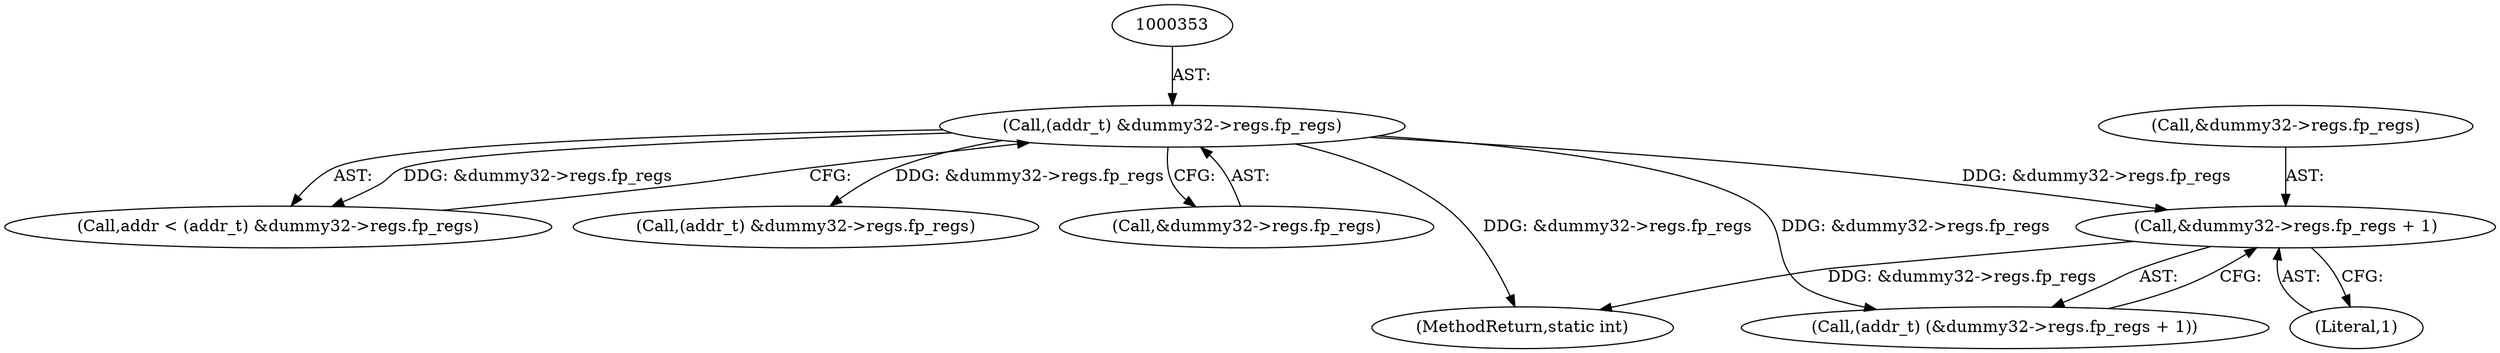 digraph "0_linux_dab6cf55f81a6e16b8147aed9a843e1691dcd318_0@pointer" {
"1000369" [label="(Call,&dummy32->regs.fp_regs + 1)"];
"1000352" [label="(Call,(addr_t) &dummy32->regs.fp_regs)"];
"1000370" [label="(Call,&dummy32->regs.fp_regs)"];
"1000367" [label="(Call,(addr_t) (&dummy32->regs.fp_regs + 1))"];
"1000350" [label="(Call,addr < (addr_t) &dummy32->regs.fp_regs)"];
"1000376" [label="(Literal,1)"];
"1000369" [label="(Call,&dummy32->regs.fp_regs + 1)"];
"1000352" [label="(Call,(addr_t) &dummy32->regs.fp_regs)"];
"1000401" [label="(Call,(addr_t) &dummy32->regs.fp_regs)"];
"1000354" [label="(Call,&dummy32->regs.fp_regs)"];
"1000455" [label="(MethodReturn,static int)"];
"1000369" -> "1000367"  [label="AST: "];
"1000369" -> "1000376"  [label="CFG: "];
"1000370" -> "1000369"  [label="AST: "];
"1000376" -> "1000369"  [label="AST: "];
"1000367" -> "1000369"  [label="CFG: "];
"1000369" -> "1000455"  [label="DDG: &dummy32->regs.fp_regs"];
"1000352" -> "1000369"  [label="DDG: &dummy32->regs.fp_regs"];
"1000352" -> "1000350"  [label="AST: "];
"1000352" -> "1000354"  [label="CFG: "];
"1000353" -> "1000352"  [label="AST: "];
"1000354" -> "1000352"  [label="AST: "];
"1000350" -> "1000352"  [label="CFG: "];
"1000352" -> "1000455"  [label="DDG: &dummy32->regs.fp_regs"];
"1000352" -> "1000350"  [label="DDG: &dummy32->regs.fp_regs"];
"1000352" -> "1000367"  [label="DDG: &dummy32->regs.fp_regs"];
"1000352" -> "1000401"  [label="DDG: &dummy32->regs.fp_regs"];
}
